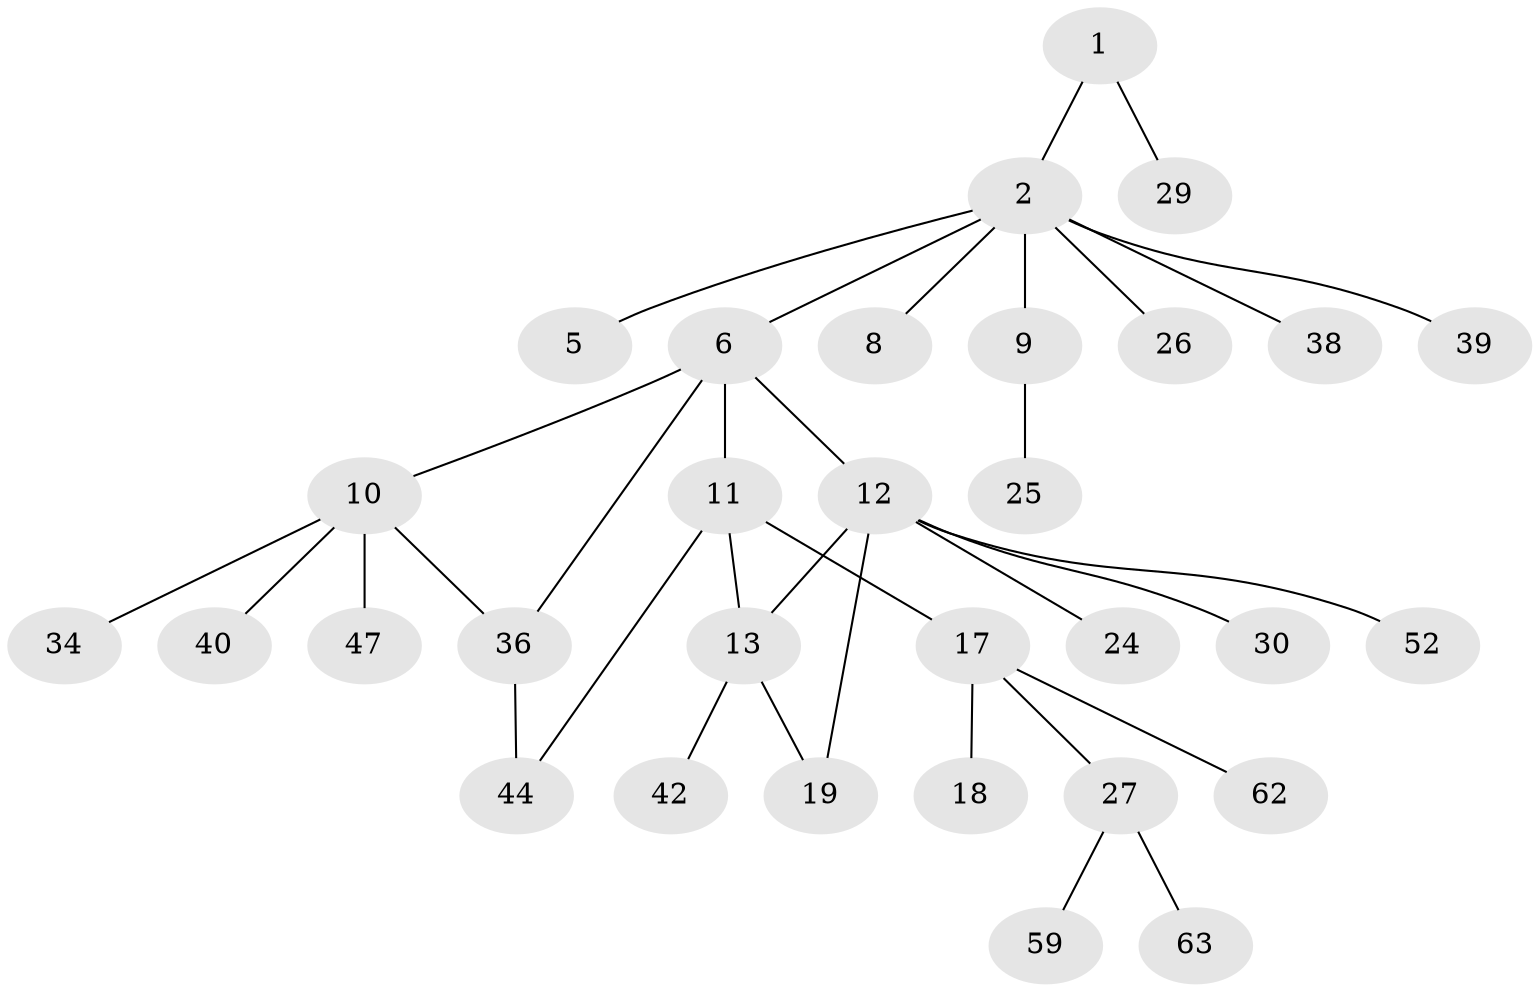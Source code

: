 // original degree distribution, {3: 0.14285714285714285, 5: 0.031746031746031744, 6: 0.031746031746031744, 2: 0.2698412698412698, 4: 0.09523809523809523, 1: 0.42857142857142855}
// Generated by graph-tools (version 1.1) at 2025/13/03/09/25 04:13:28]
// undirected, 31 vertices, 34 edges
graph export_dot {
graph [start="1"]
  node [color=gray90,style=filled];
  1 [super="+22"];
  2 [super="+3+4"];
  5 [super="+37"];
  6 [super="+7+23+16"];
  8;
  9;
  10 [super="+49+20"];
  11;
  12;
  13 [super="+14+21+45+35"];
  17;
  18 [super="+32"];
  19 [super="+61"];
  24;
  25 [super="+57"];
  26 [super="+48"];
  27;
  29;
  30 [super="+55+41"];
  34;
  36;
  38;
  39;
  40;
  42;
  44;
  47;
  52;
  59;
  62;
  63;
  1 -- 2;
  1 -- 29;
  2 -- 5;
  2 -- 9;
  2 -- 38;
  2 -- 6;
  2 -- 8;
  2 -- 26;
  2 -- 39;
  6 -- 10;
  6 -- 11;
  6 -- 12;
  6 -- 36;
  9 -- 25;
  10 -- 36;
  10 -- 47 [weight=2];
  10 -- 40;
  10 -- 34;
  11 -- 13;
  11 -- 17;
  11 -- 44;
  12 -- 19;
  12 -- 24;
  12 -- 30;
  12 -- 52;
  12 -- 13;
  13 -- 42;
  13 -- 19;
  17 -- 18;
  17 -- 27;
  17 -- 62;
  27 -- 59;
  27 -- 63;
  36 -- 44;
}
